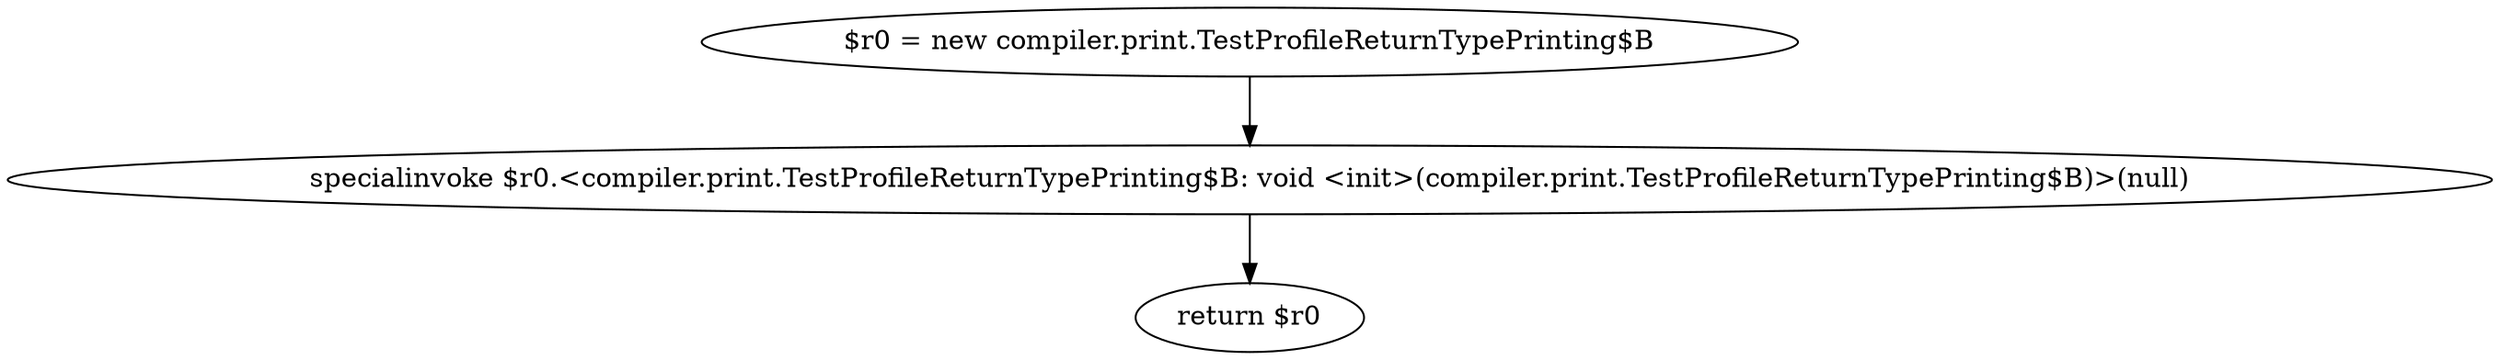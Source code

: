 digraph "unitGraph" {
    "$r0 = new compiler.print.TestProfileReturnTypePrinting$B"
    "specialinvoke $r0.<compiler.print.TestProfileReturnTypePrinting$B: void <init>(compiler.print.TestProfileReturnTypePrinting$B)>(null)"
    "return $r0"
    "$r0 = new compiler.print.TestProfileReturnTypePrinting$B"->"specialinvoke $r0.<compiler.print.TestProfileReturnTypePrinting$B: void <init>(compiler.print.TestProfileReturnTypePrinting$B)>(null)";
    "specialinvoke $r0.<compiler.print.TestProfileReturnTypePrinting$B: void <init>(compiler.print.TestProfileReturnTypePrinting$B)>(null)"->"return $r0";
}
